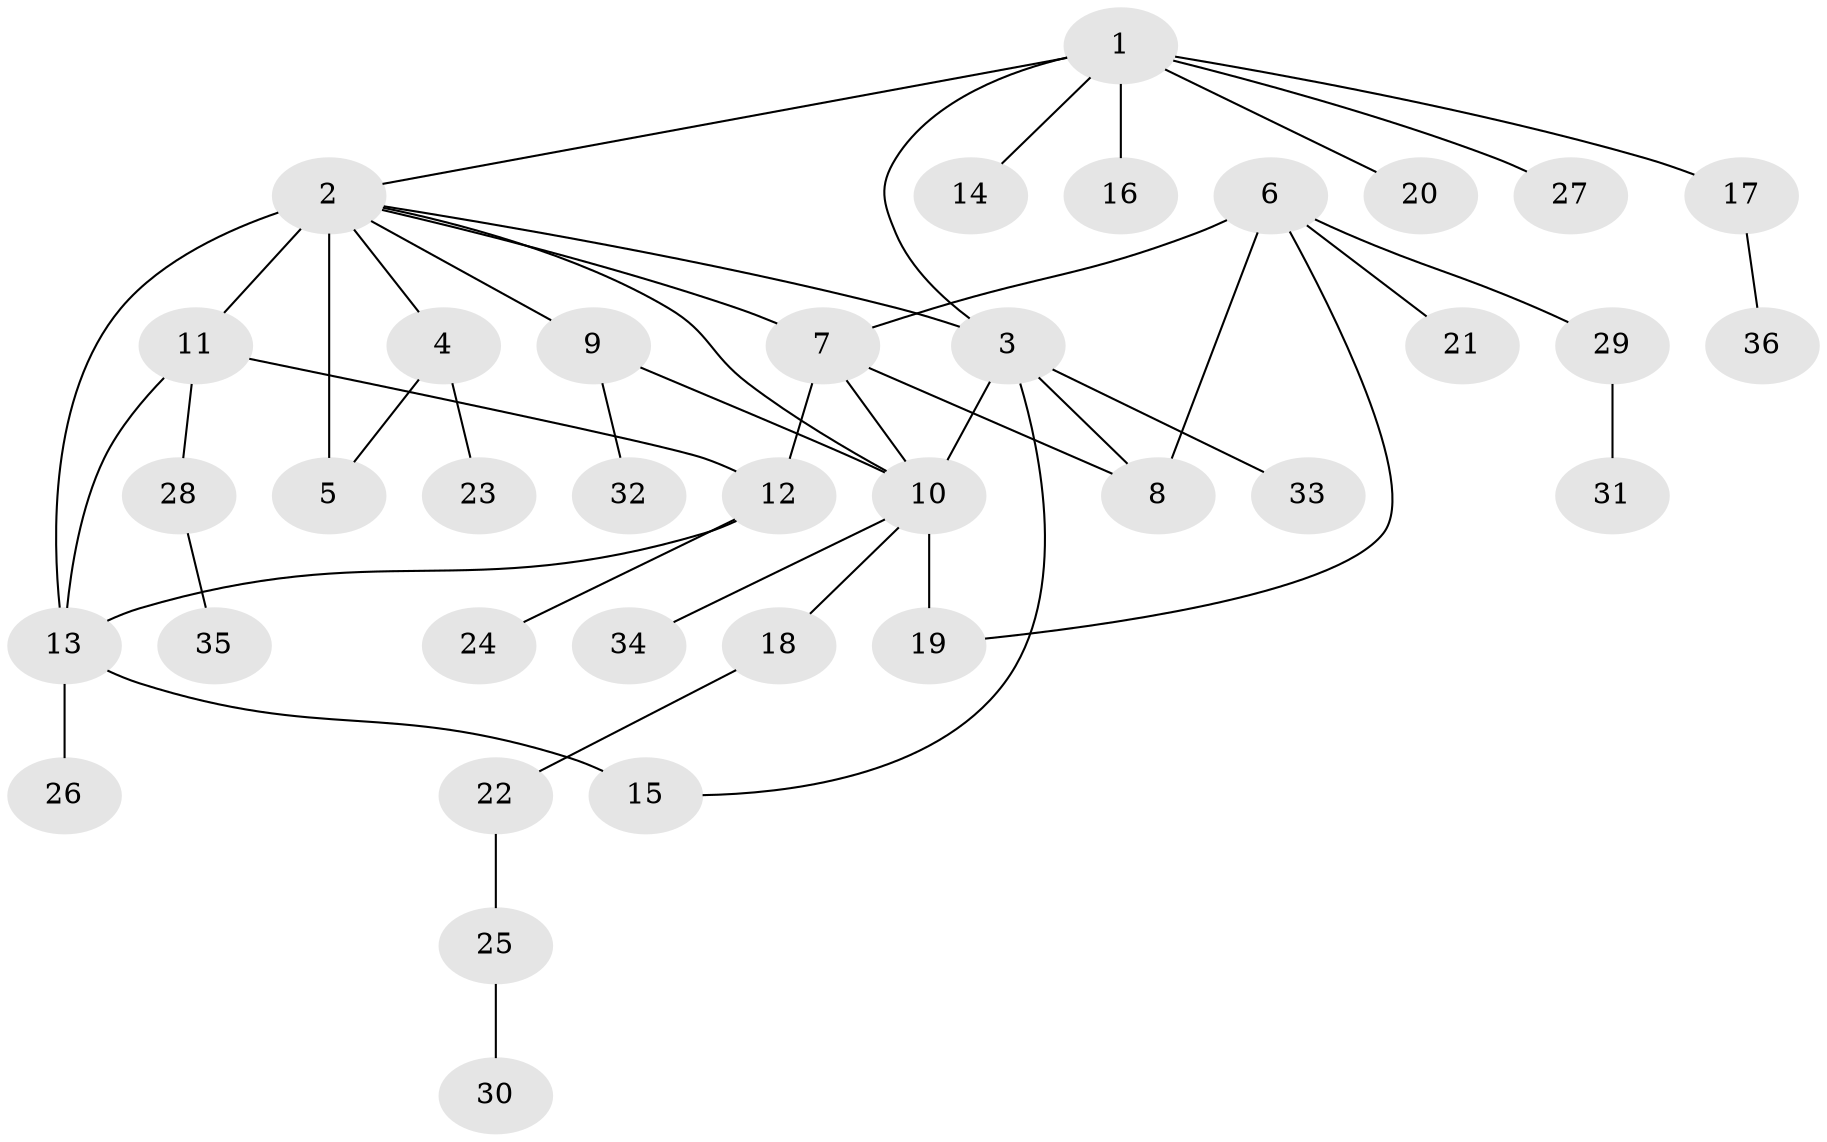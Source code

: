 // original degree distribution, {8: 0.04285714285714286, 4: 0.05714285714285714, 7: 0.014285714285714285, 5: 0.04285714285714286, 6: 0.014285714285714285, 3: 0.08571428571428572, 9: 0.014285714285714285, 10: 0.014285714285714285, 2: 0.12857142857142856, 1: 0.5857142857142857}
// Generated by graph-tools (version 1.1) at 2025/37/03/09/25 02:37:10]
// undirected, 36 vertices, 47 edges
graph export_dot {
graph [start="1"]
  node [color=gray90,style=filled];
  1;
  2;
  3;
  4;
  5;
  6;
  7;
  8;
  9;
  10;
  11;
  12;
  13;
  14;
  15;
  16;
  17;
  18;
  19;
  20;
  21;
  22;
  23;
  24;
  25;
  26;
  27;
  28;
  29;
  30;
  31;
  32;
  33;
  34;
  35;
  36;
  1 -- 2 [weight=1.0];
  1 -- 3 [weight=1.0];
  1 -- 14 [weight=1.0];
  1 -- 16 [weight=1.0];
  1 -- 17 [weight=1.0];
  1 -- 20 [weight=1.0];
  1 -- 27 [weight=1.0];
  2 -- 3 [weight=1.0];
  2 -- 4 [weight=1.0];
  2 -- 5 [weight=4.0];
  2 -- 7 [weight=1.0];
  2 -- 9 [weight=1.0];
  2 -- 10 [weight=1.0];
  2 -- 11 [weight=1.0];
  2 -- 13 [weight=2.0];
  3 -- 8 [weight=1.0];
  3 -- 10 [weight=1.0];
  3 -- 15 [weight=1.0];
  3 -- 33 [weight=1.0];
  4 -- 5 [weight=1.0];
  4 -- 23 [weight=2.0];
  6 -- 7 [weight=1.0];
  6 -- 8 [weight=3.0];
  6 -- 19 [weight=1.0];
  6 -- 21 [weight=1.0];
  6 -- 29 [weight=1.0];
  7 -- 8 [weight=1.0];
  7 -- 10 [weight=1.0];
  7 -- 12 [weight=6.0];
  9 -- 10 [weight=1.0];
  9 -- 32 [weight=1.0];
  10 -- 18 [weight=2.0];
  10 -- 19 [weight=1.0];
  10 -- 34 [weight=1.0];
  11 -- 12 [weight=1.0];
  11 -- 13 [weight=1.0];
  11 -- 28 [weight=1.0];
  12 -- 13 [weight=1.0];
  12 -- 24 [weight=1.0];
  13 -- 15 [weight=2.0];
  13 -- 26 [weight=1.0];
  17 -- 36 [weight=1.0];
  18 -- 22 [weight=1.0];
  22 -- 25 [weight=1.0];
  25 -- 30 [weight=1.0];
  28 -- 35 [weight=1.0];
  29 -- 31 [weight=1.0];
}

